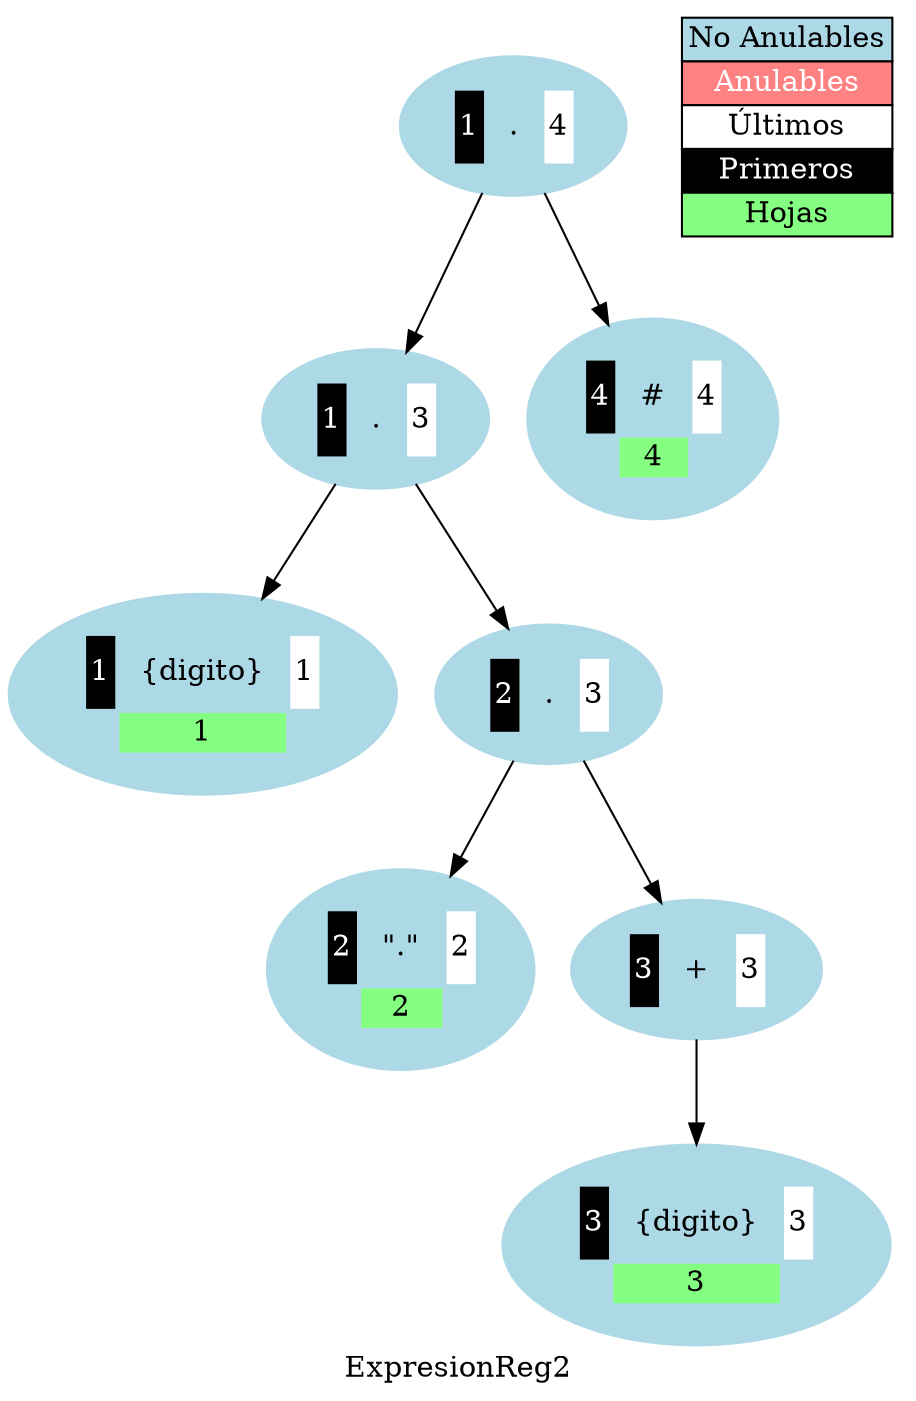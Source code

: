 digraph G {Cll1[style=filled color=lightblue label=<<table border="0"><tr><td bgcolor="black"><font color="white">1</font></td><td cellpadding="10">{digito}</td><td bgcolor="white">1</td></tr><tr><td></td><td bgcolor="#84ff82">1</td><td></td></tr></table>>];
Cad1[style=filled color=lightblue label=<<table border="0"><tr><td bgcolor="black"><font color="white">2</font></td><td cellpadding="10">"."</td><td bgcolor="white">2</td></tr><tr><td></td><td bgcolor="#84ff82">2</td><td></td></tr></table>>];
Cll2[style=filled color=lightblue label=<<table border="0"><tr><td bgcolor="black"><font color="white">3</font></td><td cellpadding="10">{digito}</td><td bgcolor="white">3</td></tr><tr><td></td><td bgcolor="#84ff82">3</td><td></td></tr></table>>];
MAS1[style=filled color=lightblue label=<<table border="0"><tr><td bgcolor="black"><font color="white">3</font></td><td cellpadding="10">+</td><td bgcolor="white">3</td></tr></table>>];
P1[style=filled color=lightblue label=<<table border="0"><tr><td bgcolor="black"><font color="white">2</font></td><td cellpadding="10">.</td><td bgcolor="white">3</td></tr></table>>];
P2[style=filled color=lightblue label=<<table border="0"><tr><td bgcolor="black"><font color="white">1</font></td><td cellpadding="10">.</td><td bgcolor="white">3</td></tr></table>>];
HASH [style=filled color=lightblue label=<<table border="0"><tr><td bgcolor="black"><font color="white">4</font></td><td cellpadding="10">#</td><td bgcolor="white">4</td></tr><tr><td></td><td bgcolor="#84ff82">4</td><td></td></tr></table>>];P0[style=filled color=lightblue label=<<table border="0"><tr><td bgcolor="black"><font color="white">1</font></td><td cellpadding="10">.</td><td bgcolor="white">4</td></tr></table>>];
MAS1-> {Cll2};
P1-> {Cad1,MAS1};
P2-> {Cll1,P1};
P0 -> {P2,HASH};
label = "ExpresionReg2";types [
   shape=plaintext
   label=<
     <table border="0" cellborder="1" cellspacing="0">
       <tr><td bgcolor="lightblue"><font color="black">No Anulables</font></td></tr>
       <tr><td bgcolor="#ff8282"><font color="white">Anulables</font></td></tr>
       <tr><td bgcolor="white"><font>Últimos</font></td></tr>
       <tr><td bgcolor="black"><font color="white">Primeros</font></td></tr>
       <tr><td bgcolor="#84ff82"><font>Hojas</font></td></tr>
     </table>>
  ];
}
